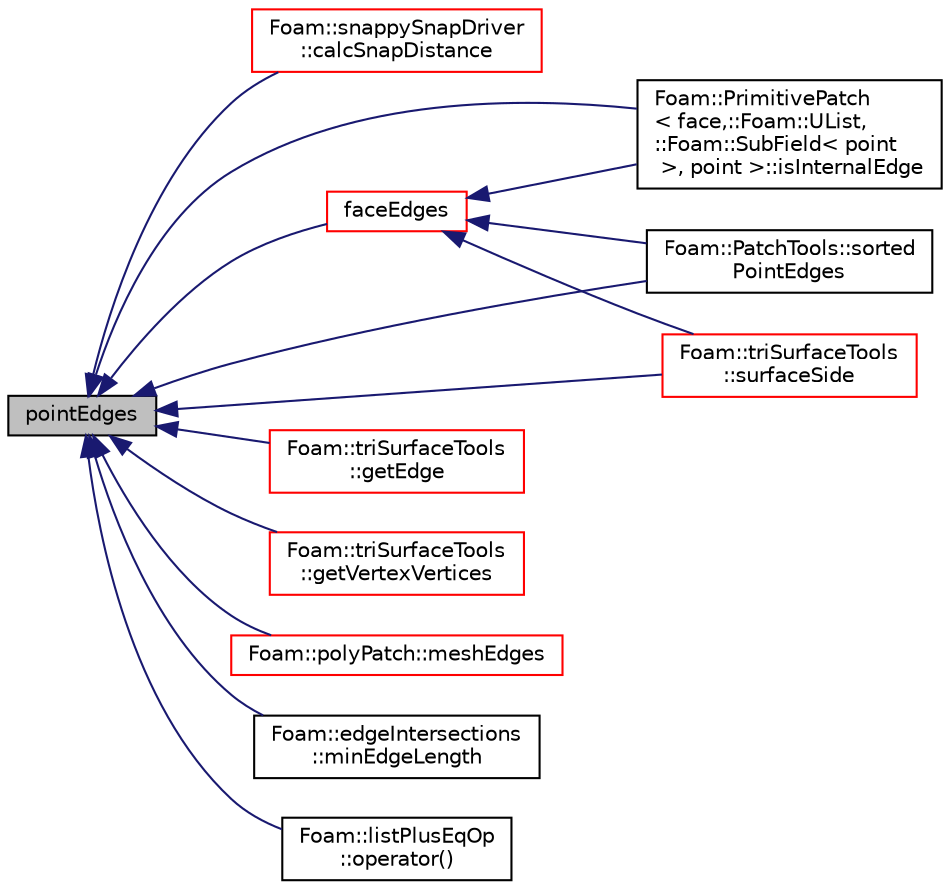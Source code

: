 digraph "pointEdges"
{
  bgcolor="transparent";
  edge [fontname="Helvetica",fontsize="10",labelfontname="Helvetica",labelfontsize="10"];
  node [fontname="Helvetica",fontsize="10",shape=record];
  rankdir="LR";
  Node1 [label="pointEdges",height=0.2,width=0.4,color="black", fillcolor="grey75", style="filled", fontcolor="black"];
  Node1 -> Node2 [dir="back",color="midnightblue",fontsize="10",style="solid",fontname="Helvetica"];
  Node2 [label="Foam::snappySnapDriver\l::calcSnapDistance",height=0.2,width=0.4,color="red",URL="$a02428.html#afd4d0bc8076355e778a983cde07f58af",tooltip="Calculate edge length per patch point. "];
  Node1 -> Node3 [dir="back",color="midnightblue",fontsize="10",style="solid",fontname="Helvetica"];
  Node3 [label="faceEdges",height=0.2,width=0.4,color="red",URL="$a02011.html#af8f18d40d14450677bb24334032e7638",tooltip="Return face-edge addressing. "];
  Node3 -> Node4 [dir="back",color="midnightblue",fontsize="10",style="solid",fontname="Helvetica"];
  Node4 [label="Foam::PrimitivePatch\l\< face,::Foam::UList,\l::Foam::SubField\< point\l \>, point \>::isInternalEdge",height=0.2,width=0.4,color="black",URL="$a02011.html#a1ee468354f61c027ba0e3aa4a11cd097",tooltip="Is internal edge? "];
  Node3 -> Node5 [dir="back",color="midnightblue",fontsize="10",style="solid",fontname="Helvetica"];
  Node5 [label="Foam::PatchTools::sorted\lPointEdges",height=0.2,width=0.4,color="black",URL="$a01852.html#ade266c84d472629a66d2ec0f9c8f2ff9"];
  Node3 -> Node6 [dir="back",color="midnightblue",fontsize="10",style="solid",fontname="Helvetica"];
  Node6 [label="Foam::triSurfaceTools\l::surfaceSide",height=0.2,width=0.4,color="red",URL="$a02768.html#ae00858e2e83c342b4f2520e8db4bd345",tooltip="Given nearest point (to sample) on surface determines which side. "];
  Node1 -> Node7 [dir="back",color="midnightblue",fontsize="10",style="solid",fontname="Helvetica"];
  Node7 [label="Foam::triSurfaceTools\l::getEdge",height=0.2,width=0.4,color="red",URL="$a02768.html#a48231c2376e7ed4f8ce011614fc6a0bf",tooltip="Returns edge label connecting v1, v2 (local numbering) "];
  Node1 -> Node8 [dir="back",color="midnightblue",fontsize="10",style="solid",fontname="Helvetica"];
  Node8 [label="Foam::triSurfaceTools\l::getVertexVertices",height=0.2,width=0.4,color="red",URL="$a02768.html#af8c8a35e91aeac5ecf9a34f607d2c035",tooltip="Get all vertices (local numbering) connected to vertices of edge. "];
  Node1 -> Node4 [dir="back",color="midnightblue",fontsize="10",style="solid",fontname="Helvetica"];
  Node1 -> Node9 [dir="back",color="midnightblue",fontsize="10",style="solid",fontname="Helvetica"];
  Node9 [label="Foam::polyPatch::meshEdges",height=0.2,width=0.4,color="red",URL="$a01973.html#a3e82ec0ceb59637b5b1d2ab38af8e640",tooltip="Return global edge index for local edges. "];
  Node1 -> Node10 [dir="back",color="midnightblue",fontsize="10",style="solid",fontname="Helvetica"];
  Node10 [label="Foam::edgeIntersections\l::minEdgeLength",height=0.2,width=0.4,color="black",URL="$a00624.html#aab87294afba9ae44ed84b862eaad0a64",tooltip="Calculate min edge length for every surface point. "];
  Node1 -> Node11 [dir="back",color="midnightblue",fontsize="10",style="solid",fontname="Helvetica"];
  Node11 [label="Foam::listPlusEqOp\l::operator()",height=0.2,width=0.4,color="black",URL="$a01394.html#ae4420a9fd791f5ab9ebad1a3150ba899"];
  Node1 -> Node5 [dir="back",color="midnightblue",fontsize="10",style="solid",fontname="Helvetica"];
  Node1 -> Node6 [dir="back",color="midnightblue",fontsize="10",style="solid",fontname="Helvetica"];
}
